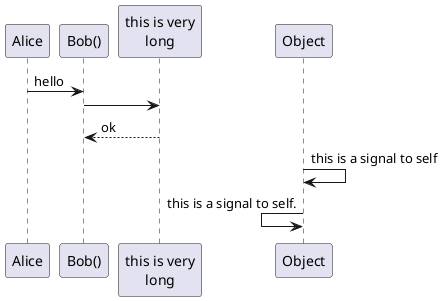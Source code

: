 @startuml
Alice -> "Bob()" : hello
"Bob()" -> "this is very\n long " as Long
'这是注解'
Long --> "Bob()" : ok

'文本对齐 skinparam sequenceMessageAlign 参数: left right center'
skinparam sequenceMessageAlign left
'响应信息显示在镜头下面'
skinparam responseMessageBelowArrow true

Object -> Object : this is a signal to self

Object <- Object : this is a signal to self.
@enduml